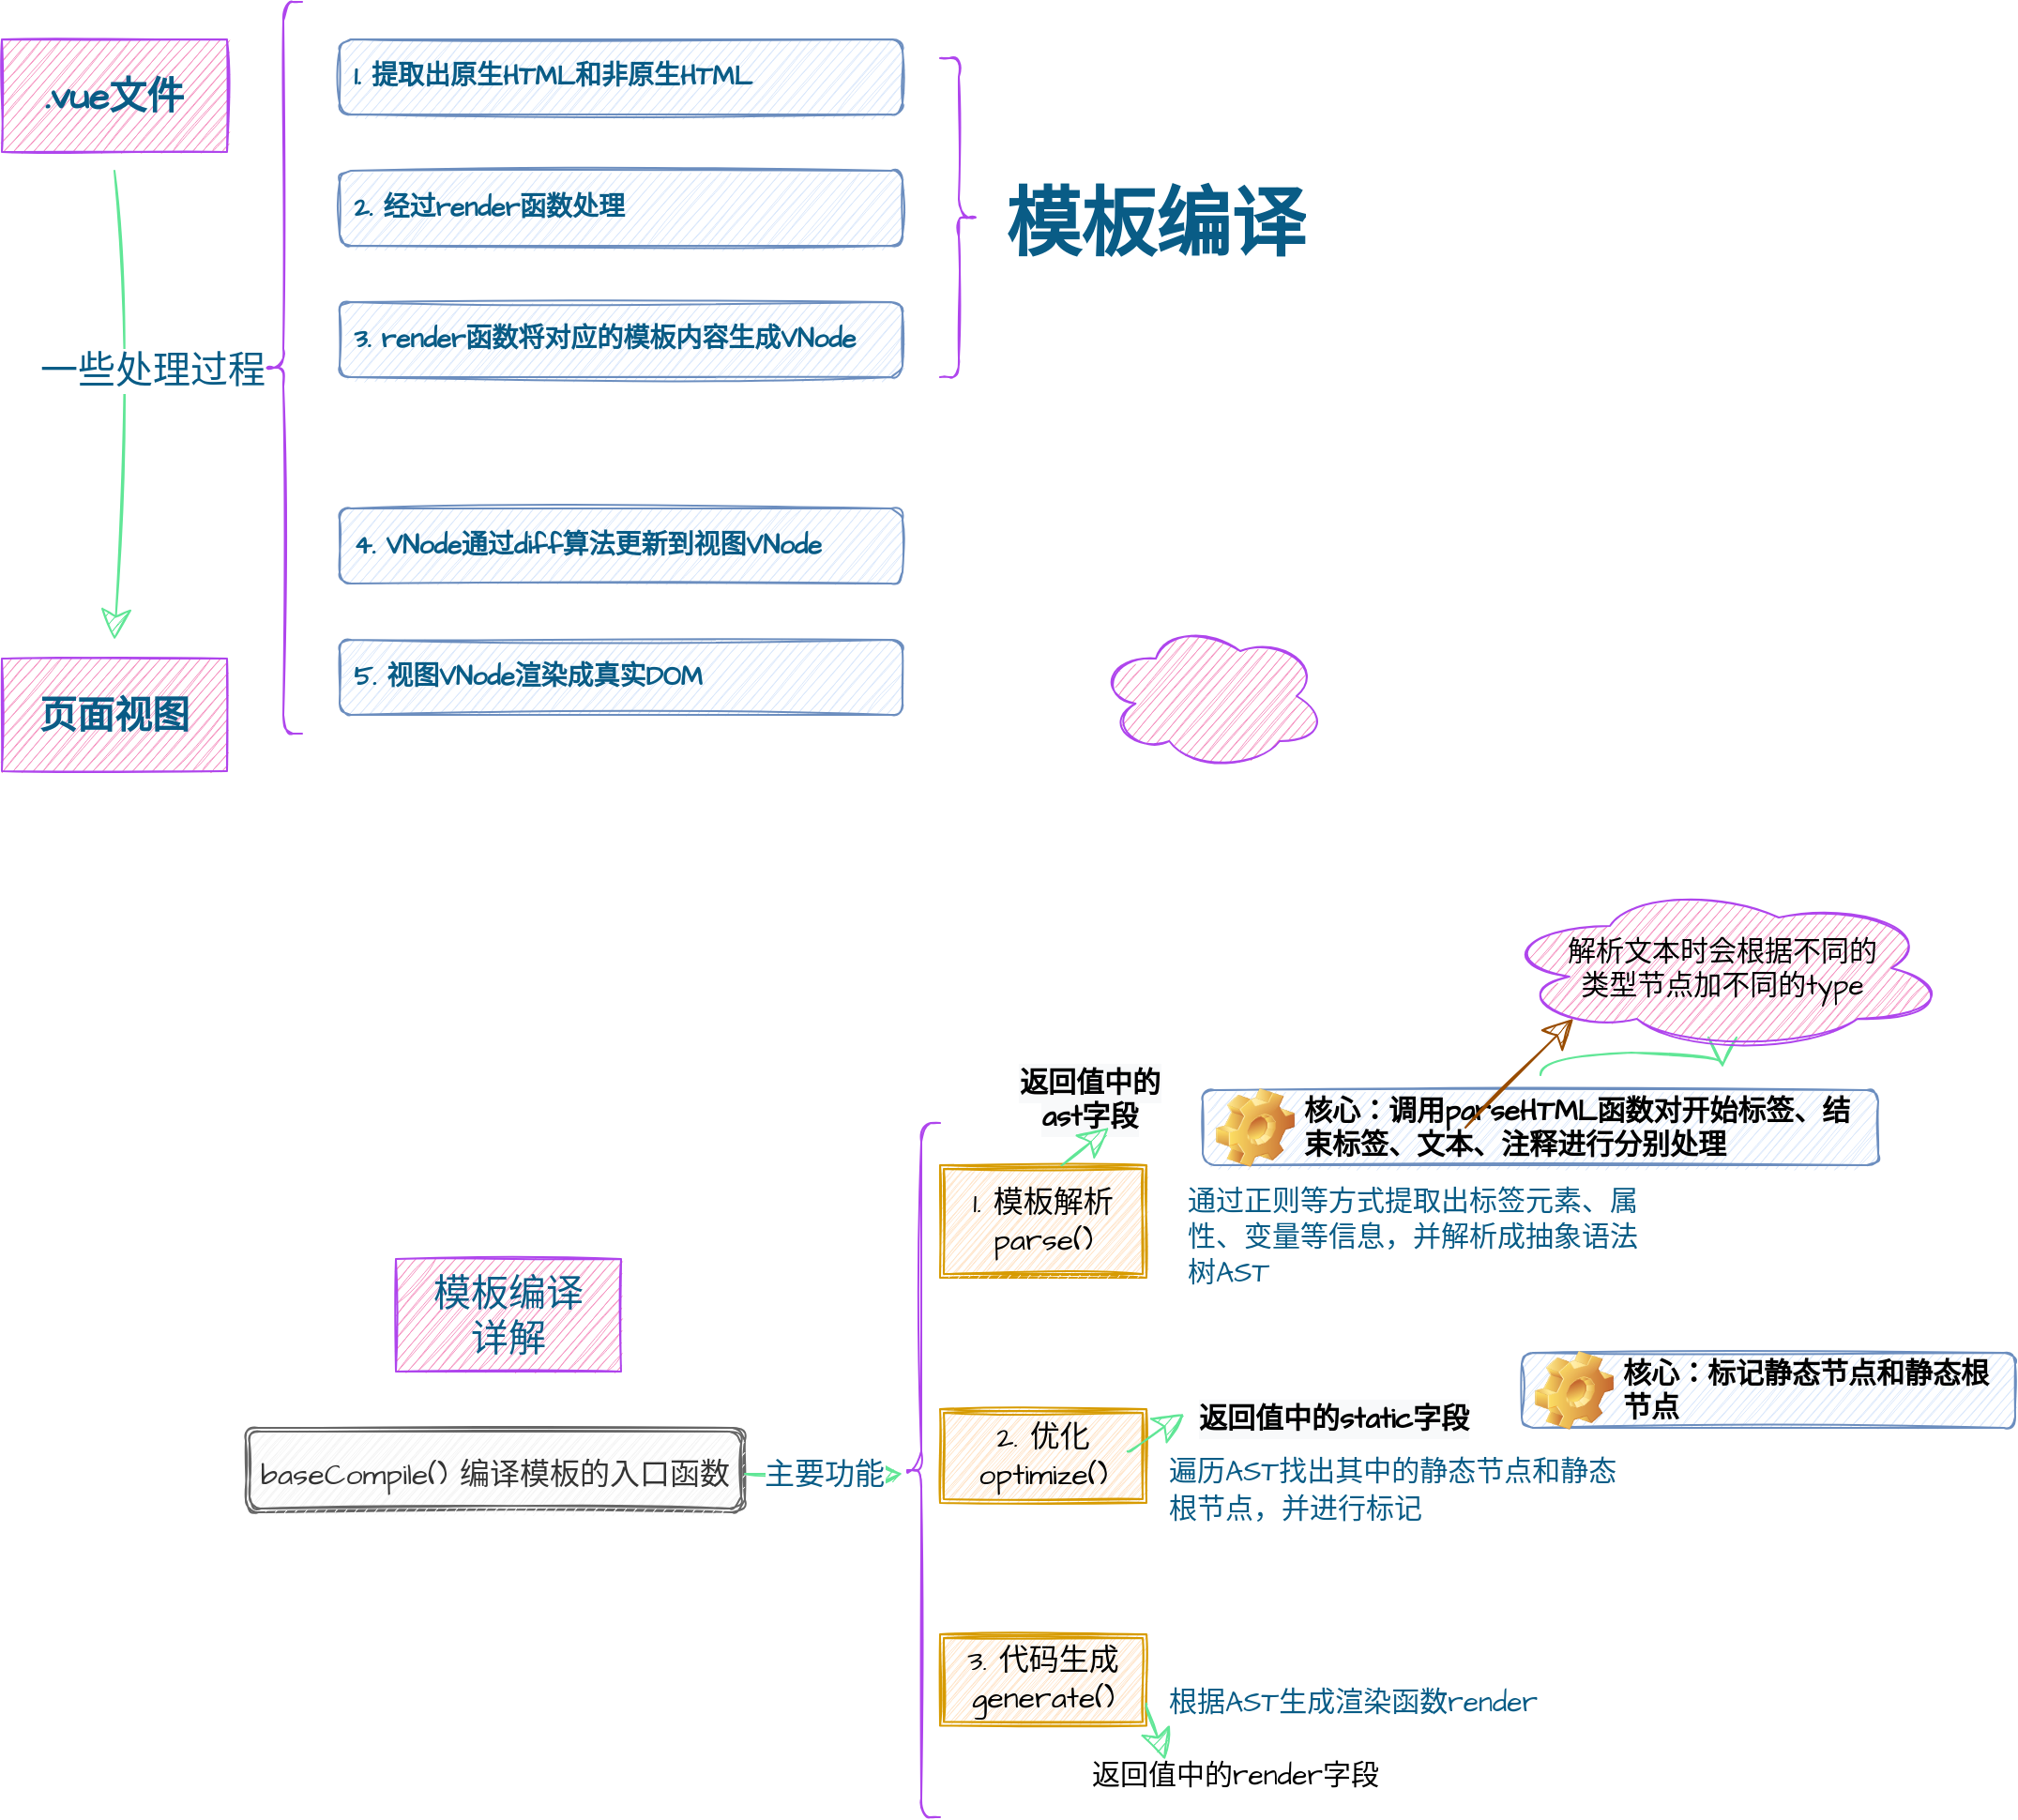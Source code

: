 <mxfile version="20.2.0" type="github">
  <diagram id="NH9Rcd0-bQHnQ1PIjfr9" name="第 1 页">
    <mxGraphModel dx="1051" dy="682" grid="1" gridSize="10" guides="1" tooltips="1" connect="1" arrows="1" fold="1" page="1" pageScale="1" pageWidth="827" pageHeight="1169" math="0" shadow="0">
      <root>
        <mxCell id="0" />
        <mxCell id="1" parent="0" />
        <mxCell id="ZGJbccH_P31ADj-CB3RW-1" value="&lt;b&gt;.vue文件&lt;/b&gt;" style="rounded=0;whiteSpace=wrap;html=1;sketch=1;hachureGap=4;fontFamily=Architects Daughter;fontSource=https%3A%2F%2Ffonts.googleapis.com%2Fcss%3Ffamily%3DArchitects%2BDaughter;fontSize=20;fontColor=#095C86;strokeColor=#AF45ED;fillColor=#F694C1;" vertex="1" parent="1">
          <mxGeometry x="30" y="60" width="120" height="60" as="geometry" />
        </mxCell>
        <mxCell id="ZGJbccH_P31ADj-CB3RW-2" value="&lt;b&gt;页面视图&lt;/b&gt;" style="rounded=0;whiteSpace=wrap;html=1;sketch=1;hachureGap=4;fontFamily=Architects Daughter;fontSource=https%3A%2F%2Ffonts.googleapis.com%2Fcss%3Ffamily%3DArchitects%2BDaughter;fontSize=20;fontColor=#095C86;strokeColor=#AF45ED;fillColor=#F694C1;" vertex="1" parent="1">
          <mxGeometry x="30" y="390" width="120" height="60" as="geometry" />
        </mxCell>
        <mxCell id="ZGJbccH_P31ADj-CB3RW-3" value="" style="endArrow=classic;html=1;rounded=0;sketch=1;hachureGap=4;fontFamily=Architects Daughter;fontSource=https%3A%2F%2Ffonts.googleapis.com%2Fcss%3Ffamily%3DArchitects%2BDaughter;fontSize=16;fontColor=#095C86;startSize=14;endSize=14;sourcePerimeterSpacing=8;targetPerimeterSpacing=8;strokeColor=#60E696;fillColor=#F694C1;curved=1;" edge="1" parent="1">
          <mxGeometry relative="1" as="geometry">
            <mxPoint x="90" y="130" as="sourcePoint" />
            <mxPoint x="90" y="380" as="targetPoint" />
            <Array as="points">
              <mxPoint x="100" y="220" />
            </Array>
          </mxGeometry>
        </mxCell>
        <mxCell id="ZGJbccH_P31ADj-CB3RW-4" value="一些处理过程" style="edgeLabel;resizable=0;html=1;align=center;verticalAlign=middle;sketch=1;hachureGap=4;fontFamily=Architects Daughter;fontSource=https%3A%2F%2Ffonts.googleapis.com%2Fcss%3Ffamily%3DArchitects%2BDaughter;fontSize=20;fontColor=#095C86;strokeColor=#AF45ED;fillColor=#F694C1;" connectable="0" vertex="1" parent="ZGJbccH_P31ADj-CB3RW-3">
          <mxGeometry relative="1" as="geometry">
            <mxPoint x="12" y="-19" as="offset" />
          </mxGeometry>
        </mxCell>
        <mxCell id="ZGJbccH_P31ADj-CB3RW-5" value="" style="shape=curlyBracket;whiteSpace=wrap;html=1;rounded=1;sketch=1;hachureGap=4;fontFamily=Architects Daughter;fontSource=https%3A%2F%2Ffonts.googleapis.com%2Fcss%3Ffamily%3DArchitects%2BDaughter;fontSize=20;fontColor=#095C86;strokeColor=#AF45ED;fillColor=#F694C1;" vertex="1" parent="1">
          <mxGeometry x="170" y="40" width="20" height="390" as="geometry" />
        </mxCell>
        <mxCell id="ZGJbccH_P31ADj-CB3RW-7" value="&lt;span style=&quot;color: rgb(9, 92, 134);&quot;&gt;&lt;b&gt;&amp;nbsp;1. 提取出原生HTML和非原生HTML&lt;/b&gt;&lt;/span&gt;" style="rounded=1;whiteSpace=wrap;html=1;sketch=1;hachureGap=4;fontFamily=Architects Daughter;fontSource=https%3A%2F%2Ffonts.googleapis.com%2Fcss%3Ffamily%3DArchitects%2BDaughter;fontSize=14;strokeColor=#6c8ebf;fillColor=#dae8fc;align=left;" vertex="1" parent="1">
          <mxGeometry x="210" y="60" width="300" height="40" as="geometry" />
        </mxCell>
        <mxCell id="ZGJbccH_P31ADj-CB3RW-8" value="&lt;font color=&quot;#095c86&quot;&gt;&lt;b&gt;&amp;nbsp;2. 经过render函数处理&lt;/b&gt;&lt;/font&gt;" style="rounded=1;whiteSpace=wrap;html=1;sketch=1;hachureGap=4;fontFamily=Architects Daughter;fontSource=https%3A%2F%2Ffonts.googleapis.com%2Fcss%3Ffamily%3DArchitects%2BDaughter;fontSize=14;strokeColor=#6c8ebf;fillColor=#dae8fc;align=left;" vertex="1" parent="1">
          <mxGeometry x="210" y="130" width="300" height="40" as="geometry" />
        </mxCell>
        <mxCell id="ZGJbccH_P31ADj-CB3RW-9" value="&lt;font color=&quot;#095c86&quot;&gt;&lt;b&gt;&amp;nbsp;3. render函数将对应的模板内容生成VNode&lt;/b&gt;&lt;/font&gt;" style="rounded=1;whiteSpace=wrap;html=1;sketch=1;hachureGap=4;fontFamily=Architects Daughter;fontSource=https%3A%2F%2Ffonts.googleapis.com%2Fcss%3Ffamily%3DArchitects%2BDaughter;fontSize=14;strokeColor=#6c8ebf;fillColor=#dae8fc;align=left;" vertex="1" parent="1">
          <mxGeometry x="210" y="200" width="300" height="40" as="geometry" />
        </mxCell>
        <mxCell id="ZGJbccH_P31ADj-CB3RW-10" value="&lt;font color=&quot;#095c86&quot;&gt;&lt;b&gt;&amp;nbsp;4. VNode通过diff算法更新到视图VNode&lt;/b&gt;&lt;/font&gt;" style="rounded=1;whiteSpace=wrap;html=1;sketch=1;hachureGap=4;fontFamily=Architects Daughter;fontSource=https%3A%2F%2Ffonts.googleapis.com%2Fcss%3Ffamily%3DArchitects%2BDaughter;fontSize=14;strokeColor=#6c8ebf;fillColor=#dae8fc;align=left;" vertex="1" parent="1">
          <mxGeometry x="210" y="310" width="300" height="40" as="geometry" />
        </mxCell>
        <mxCell id="ZGJbccH_P31ADj-CB3RW-11" value="&lt;font color=&quot;#095c86&quot;&gt;&lt;b&gt;&amp;nbsp;5. 视图VNode渲染成真实DOM&lt;/b&gt;&lt;/font&gt;" style="rounded=1;whiteSpace=wrap;html=1;sketch=1;hachureGap=4;fontFamily=Architects Daughter;fontSource=https%3A%2F%2Ffonts.googleapis.com%2Fcss%3Ffamily%3DArchitects%2BDaughter;fontSize=14;strokeColor=#6c8ebf;fillColor=#dae8fc;align=left;" vertex="1" parent="1">
          <mxGeometry x="210" y="380" width="300" height="40" as="geometry" />
        </mxCell>
        <mxCell id="ZGJbccH_P31ADj-CB3RW-12" value="" style="shape=curlyBracket;whiteSpace=wrap;html=1;rounded=1;flipH=1;sketch=1;hachureGap=4;fontFamily=Architects Daughter;fontSource=https%3A%2F%2Ffonts.googleapis.com%2Fcss%3Ffamily%3DArchitects%2BDaughter;fontSize=20;fontColor=#095C86;strokeColor=#AF45ED;fillColor=#F694C1;" vertex="1" parent="1">
          <mxGeometry x="530" y="70" width="20" height="170" as="geometry" />
        </mxCell>
        <mxCell id="ZGJbccH_P31ADj-CB3RW-13" value="&lt;h1&gt;模板编译&lt;/h1&gt;" style="text;html=1;strokeColor=none;fillColor=none;spacing=5;spacingTop=-20;whiteSpace=wrap;overflow=hidden;rounded=0;sketch=1;hachureGap=4;fontFamily=Architects Daughter;fontSource=https%3A%2F%2Ffonts.googleapis.com%2Fcss%3Ffamily%3DArchitects%2BDaughter;fontSize=20;fontColor=#095C86;" vertex="1" parent="1">
          <mxGeometry x="560" y="120" width="190" height="60" as="geometry" />
        </mxCell>
        <mxCell id="ZGJbccH_P31ADj-CB3RW-14" value="模板编译&lt;br&gt;详解" style="rounded=0;whiteSpace=wrap;html=1;sketch=1;hachureGap=4;fontFamily=Architects Daughter;fontSource=https%3A%2F%2Ffonts.googleapis.com%2Fcss%3Ffamily%3DArchitects%2BDaughter;fontSize=20;fontColor=#095C86;strokeColor=#AF45ED;fillColor=#F694C1;" vertex="1" parent="1">
          <mxGeometry x="240" y="710" width="120" height="60" as="geometry" />
        </mxCell>
        <mxCell id="ZGJbccH_P31ADj-CB3RW-16" value="&lt;font style=&quot;font-size: 16px;&quot;&gt;baseCompile() 编译模板的入口函数&lt;/font&gt;" style="shape=ext;double=1;rounded=1;whiteSpace=wrap;html=1;sketch=1;hachureGap=4;fontFamily=Architects Daughter;fontSource=https%3A%2F%2Ffonts.googleapis.com%2Fcss%3Ffamily%3DArchitects%2BDaughter;fontSize=20;strokeColor=#666666;fillColor=#f5f5f5;fontColor=#333333;" vertex="1" parent="1">
          <mxGeometry x="160" y="800" width="266" height="45" as="geometry" />
        </mxCell>
        <mxCell id="ZGJbccH_P31ADj-CB3RW-21" value="" style="endArrow=classic;html=1;rounded=0;sketch=1;hachureGap=4;fontFamily=Architects Daughter;fontSource=https%3A%2F%2Ffonts.googleapis.com%2Fcss%3Ffamily%3DArchitects%2BDaughter;fontSize=16;fontColor=#095C86;startSize=14;endSize=14;sourcePerimeterSpacing=8;targetPerimeterSpacing=8;strokeColor=#60E696;fillColor=#F694C1;curved=1;" edge="1" parent="1">
          <mxGeometry relative="1" as="geometry">
            <mxPoint x="426" y="824.5" as="sourcePoint" />
            <mxPoint x="510" y="824.5" as="targetPoint" />
          </mxGeometry>
        </mxCell>
        <mxCell id="ZGJbccH_P31ADj-CB3RW-22" value="主要功能" style="edgeLabel;resizable=0;html=1;align=center;verticalAlign=middle;sketch=1;hachureGap=4;fontFamily=Architects Daughter;fontSource=https%3A%2F%2Ffonts.googleapis.com%2Fcss%3Ffamily%3DArchitects%2BDaughter;fontSize=16;fontColor=#095C86;strokeColor=#AF45ED;fillColor=#F694C1;" connectable="0" vertex="1" parent="ZGJbccH_P31ADj-CB3RW-21">
          <mxGeometry relative="1" as="geometry" />
        </mxCell>
        <mxCell id="ZGJbccH_P31ADj-CB3RW-23" value="" style="shape=curlyBracket;whiteSpace=wrap;html=1;rounded=1;sketch=1;hachureGap=4;fontFamily=Architects Daughter;fontSource=https%3A%2F%2Ffonts.googleapis.com%2Fcss%3Ffamily%3DArchitects%2BDaughter;fontSize=16;fontColor=#095C86;strokeColor=#AF45ED;fillColor=#F694C1;" vertex="1" parent="1">
          <mxGeometry x="510" y="637.5" width="20" height="370" as="geometry" />
        </mxCell>
        <mxCell id="ZGJbccH_P31ADj-CB3RW-26" value="1. 模板解析 parse()" style="shape=ext;double=1;rounded=0;whiteSpace=wrap;html=1;sketch=1;hachureGap=4;fontFamily=Architects Daughter;fontSource=https%3A%2F%2Ffonts.googleapis.com%2Fcss%3Ffamily%3DArchitects%2BDaughter;fontSize=16;strokeColor=#d79b00;fillColor=#ffe6cc;" vertex="1" parent="1">
          <mxGeometry x="530" y="660" width="110" height="60" as="geometry" />
        </mxCell>
        <mxCell id="ZGJbccH_P31ADj-CB3RW-27" value="2. 优化 optimize()" style="shape=ext;double=1;rounded=0;whiteSpace=wrap;html=1;sketch=1;hachureGap=4;fontFamily=Architects Daughter;fontSource=https%3A%2F%2Ffonts.googleapis.com%2Fcss%3Ffamily%3DArchitects%2BDaughter;fontSize=16;strokeColor=#d79b00;fillColor=#ffe6cc;" vertex="1" parent="1">
          <mxGeometry x="530" y="790" width="110" height="50" as="geometry" />
        </mxCell>
        <mxCell id="ZGJbccH_P31ADj-CB3RW-28" value="3. 代码生成&lt;br&gt;generate()" style="shape=ext;double=1;rounded=0;whiteSpace=wrap;html=1;sketch=1;hachureGap=4;fontFamily=Architects Daughter;fontSource=https%3A%2F%2Ffonts.googleapis.com%2Fcss%3Ffamily%3DArchitects%2BDaughter;fontSize=16;strokeColor=#d79b00;fillColor=#ffe6cc;" vertex="1" parent="1">
          <mxGeometry x="530" y="910" width="110" height="48.75" as="geometry" />
        </mxCell>
        <mxCell id="ZGJbccH_P31ADj-CB3RW-29" value="&lt;font style=&quot;font-size: 15px;&quot;&gt;通过正则等方式提取出标签元素、属性、变量等信息，并解析成抽象语法树AST&lt;/font&gt;" style="text;html=1;strokeColor=none;fillColor=none;align=left;verticalAlign=middle;whiteSpace=wrap;rounded=0;sketch=1;hachureGap=4;fontFamily=Architects Daughter;fontSource=https%3A%2F%2Ffonts.googleapis.com%2Fcss%3Ffamily%3DArchitects%2BDaughter;fontSize=16;fontColor=#095C86;" vertex="1" parent="1">
          <mxGeometry x="660" y="685" width="250" height="25" as="geometry" />
        </mxCell>
        <mxCell id="ZGJbccH_P31ADj-CB3RW-31" value="&lt;font style=&quot;font-size: 15px;&quot;&gt;遍历AST找出其中的静态节点和静态根节点，并进行标记&lt;/font&gt;" style="text;html=1;strokeColor=none;fillColor=none;align=left;verticalAlign=middle;whiteSpace=wrap;rounded=0;sketch=1;hachureGap=4;fontFamily=Architects Daughter;fontSource=https%3A%2F%2Ffonts.googleapis.com%2Fcss%3Ffamily%3DArchitects%2BDaughter;fontSize=16;fontColor=#095C86;" vertex="1" parent="1">
          <mxGeometry x="650" y="820" width="250" height="25" as="geometry" />
        </mxCell>
        <mxCell id="ZGJbccH_P31ADj-CB3RW-33" value="&lt;span style=&quot;font-size: 15px;&quot;&gt;根据AST生成渲染函数render&lt;/span&gt;" style="text;html=1;strokeColor=none;fillColor=none;align=left;verticalAlign=middle;whiteSpace=wrap;rounded=0;sketch=1;hachureGap=4;fontFamily=Architects Daughter;fontSource=https%3A%2F%2Ffonts.googleapis.com%2Fcss%3Ffamily%3DArchitects%2BDaughter;fontSize=16;fontColor=#095C86;" vertex="1" parent="1">
          <mxGeometry x="650" y="933.75" width="250" height="25" as="geometry" />
        </mxCell>
        <mxCell id="ZGJbccH_P31ADj-CB3RW-37" value="&lt;span style=&quot;color: rgb(0, 0, 0); font-family: &amp;quot;Architects Daughter&amp;quot;; font-size: 15px; font-style: normal; font-variant-ligatures: normal; font-variant-caps: normal; font-weight: 700; letter-spacing: normal; orphans: 2; text-align: left; text-indent: 0px; text-transform: none; widows: 2; word-spacing: 0px; -webkit-text-stroke-width: 0px; background-color: rgb(248, 249, 250); text-decoration-thickness: initial; text-decoration-style: initial; text-decoration-color: initial; float: none; display: inline !important;&quot;&gt;返回值中的ast字段&lt;/span&gt;" style="text;html=1;strokeColor=none;fillColor=none;align=center;verticalAlign=middle;whiteSpace=wrap;rounded=0;sketch=1;hachureGap=4;fontFamily=Architects Daughter;fontSource=https%3A%2F%2Ffonts.googleapis.com%2Fcss%3Ffamily%3DArchitects%2BDaughter;fontSize=15;fontColor=#095C86;" vertex="1" parent="1">
          <mxGeometry x="570" y="610" width="80" height="30" as="geometry" />
        </mxCell>
        <mxCell id="ZGJbccH_P31ADj-CB3RW-38" value="" style="endArrow=classic;html=1;rounded=0;sketch=1;hachureGap=4;fontFamily=Architects Daughter;fontSource=https%3A%2F%2Ffonts.googleapis.com%2Fcss%3Ffamily%3DArchitects%2BDaughter;fontSize=15;fontColor=#095C86;startSize=14;endSize=14;sourcePerimeterSpacing=8;targetPerimeterSpacing=8;strokeColor=#60E696;fillColor=#F694C1;curved=1;" edge="1" parent="1">
          <mxGeometry width="50" height="50" relative="1" as="geometry">
            <mxPoint x="595" y="660" as="sourcePoint" />
            <mxPoint x="620" y="640" as="targetPoint" />
          </mxGeometry>
        </mxCell>
        <mxCell id="ZGJbccH_P31ADj-CB3RW-39" value="&lt;span style=&quot;color: rgb(0, 0, 0); font-family: &amp;quot;Architects Daughter&amp;quot;; font-size: 15px; font-style: normal; font-variant-ligatures: normal; font-variant-caps: normal; font-weight: 700; letter-spacing: normal; orphans: 2; text-align: left; text-indent: 0px; text-transform: none; widows: 2; word-spacing: 0px; -webkit-text-stroke-width: 0px; background-color: rgb(248, 249, 250); text-decoration-thickness: initial; text-decoration-style: initial; text-decoration-color: initial; float: none; display: inline !important;&quot;&gt;返回值中的static字段&lt;/span&gt;" style="text;html=1;strokeColor=none;fillColor=none;align=center;verticalAlign=middle;whiteSpace=wrap;rounded=0;sketch=1;hachureGap=4;fontFamily=Architects Daughter;fontSource=https%3A%2F%2Ffonts.googleapis.com%2Fcss%3Ffamily%3DArchitects%2BDaughter;fontSize=15;fontColor=#095C86;" vertex="1" parent="1">
          <mxGeometry x="660" y="780" width="160" height="30" as="geometry" />
        </mxCell>
        <mxCell id="ZGJbccH_P31ADj-CB3RW-41" value="" style="endArrow=classic;html=1;rounded=0;sketch=1;hachureGap=4;fontFamily=Architects Daughter;fontSource=https%3A%2F%2Ffonts.googleapis.com%2Fcss%3Ffamily%3DArchitects%2BDaughter;fontSize=15;fontColor=#095C86;startSize=14;endSize=14;sourcePerimeterSpacing=8;targetPerimeterSpacing=8;strokeColor=#60E696;fillColor=#F694C1;curved=1;" edge="1" parent="1">
          <mxGeometry width="50" height="50" relative="1" as="geometry">
            <mxPoint x="630" y="812.5" as="sourcePoint" />
            <mxPoint x="660" y="792.5" as="targetPoint" />
          </mxGeometry>
        </mxCell>
        <mxCell id="ZGJbccH_P31ADj-CB3RW-42" value="&lt;font color=&quot;#000000&quot;&gt;返回值中的render字段&lt;/font&gt;" style="text;html=1;strokeColor=none;fillColor=none;align=center;verticalAlign=middle;whiteSpace=wrap;rounded=0;sketch=1;hachureGap=4;fontFamily=Architects Daughter;fontSource=https%3A%2F%2Ffonts.googleapis.com%2Fcss%3Ffamily%3DArchitects%2BDaughter;fontSize=15;fontColor=#095C86;" vertex="1" parent="1">
          <mxGeometry x="605" y="970" width="165" height="30" as="geometry" />
        </mxCell>
        <mxCell id="ZGJbccH_P31ADj-CB3RW-43" value="" style="endArrow=classic;html=1;rounded=0;sketch=1;hachureGap=4;fontFamily=Architects Daughter;fontSource=https%3A%2F%2Ffonts.googleapis.com%2Fcss%3Ffamily%3DArchitects%2BDaughter;fontSize=15;fontColor=#000000;startSize=14;endSize=14;sourcePerimeterSpacing=8;targetPerimeterSpacing=8;strokeColor=#60E696;fillColor=#F694C1;curved=1;" edge="1" parent="1">
          <mxGeometry width="50" height="50" relative="1" as="geometry">
            <mxPoint x="640" y="946.88" as="sourcePoint" />
            <mxPoint x="650" y="976.88" as="targetPoint" />
          </mxGeometry>
        </mxCell>
        <mxCell id="ZGJbccH_P31ADj-CB3RW-44" value="" style="ellipse;shape=cloud;whiteSpace=wrap;html=1;sketch=1;hachureGap=4;fontFamily=Architects Daughter;fontSource=https%3A%2F%2Ffonts.googleapis.com%2Fcss%3Ffamily%3DArchitects%2BDaughter;fontSize=15;fontColor=#000000;strokeColor=#AF45ED;fillColor=#F694C1;" vertex="1" parent="1">
          <mxGeometry x="615" y="370" width="120" height="80" as="geometry" />
        </mxCell>
        <mxCell id="ZGJbccH_P31ADj-CB3RW-55" value="" style="edgeStyle=orthogonalEdgeStyle;curved=1;rounded=0;sketch=1;hachureGap=4;orthogonalLoop=1;jettySize=auto;html=1;fontFamily=Architects Daughter;fontSource=https%3A%2F%2Ffonts.googleapis.com%2Fcss%3Ffamily%3DArchitects%2BDaughter;fontSize=15;fontColor=#000000;endArrow=open;startSize=14;endSize=14;sourcePerimeterSpacing=8;targetPerimeterSpacing=8;strokeColor=#60E696;fillColor=#F694C1;" edge="1" parent="1" source="ZGJbccH_P31ADj-CB3RW-52" target="ZGJbccH_P31ADj-CB3RW-53">
          <mxGeometry relative="1" as="geometry" />
        </mxCell>
        <mxCell id="ZGJbccH_P31ADj-CB3RW-52" value="核心：调用parseHTML函数对开始标签、结束标签、文本、注释进行分别处理" style="label;whiteSpace=wrap;html=1;image=img/clipart/Gear_128x128.png;sketch=1;hachureGap=4;fontFamily=Architects Daughter;fontSource=https%3A%2F%2Ffonts.googleapis.com%2Fcss%3Ffamily%3DArchitects%2BDaughter;fontSize=15;strokeColor=#6c8ebf;fillColor=#dae8fc;" vertex="1" parent="1">
          <mxGeometry x="670" y="620" width="360" height="40" as="geometry" />
        </mxCell>
        <mxCell id="ZGJbccH_P31ADj-CB3RW-53" value="解析文本时会根据不同的&lt;br&gt;类型节点加不同的type" style="ellipse;shape=cloud;whiteSpace=wrap;html=1;sketch=1;hachureGap=4;fontFamily=Architects Daughter;fontSource=https%3A%2F%2Ffonts.googleapis.com%2Fcss%3Ffamily%3DArchitects%2BDaughter;fontSize=15;fontColor=#000000;strokeColor=#AF45ED;fillColor=#F694C1;" vertex="1" parent="1">
          <mxGeometry x="827" y="510" width="240" height="90" as="geometry" />
        </mxCell>
        <mxCell id="ZGJbccH_P31ADj-CB3RW-54" value="" style="endArrow=classic;html=1;rounded=0;sketch=1;hachureGap=4;fontFamily=Architects Daughter;fontSource=https%3A%2F%2Ffonts.googleapis.com%2Fcss%3Ffamily%3DArchitects%2BDaughter;fontSize=15;fontColor=#000000;startSize=14;endSize=14;sourcePerimeterSpacing=8;targetPerimeterSpacing=8;strokeColor=#994C00;fillColor=#F694C1;curved=1;entryX=0.169;entryY=0.799;entryDx=0;entryDy=0;entryPerimeter=0;" edge="1" parent="1" target="ZGJbccH_P31ADj-CB3RW-53">
          <mxGeometry width="50" height="50" relative="1" as="geometry">
            <mxPoint x="810" y="640" as="sourcePoint" />
            <mxPoint x="860" y="590" as="targetPoint" />
            <Array as="points">
              <mxPoint x="840" y="610" />
            </Array>
          </mxGeometry>
        </mxCell>
        <mxCell id="ZGJbccH_P31ADj-CB3RW-56" value="核心：标记静态节点和静态根节点" style="label;whiteSpace=wrap;html=1;image=img/clipart/Gear_128x128.png;sketch=1;hachureGap=4;fontFamily=Architects Daughter;fontSource=https%3A%2F%2Ffonts.googleapis.com%2Fcss%3Ffamily%3DArchitects%2BDaughter;fontSize=15;strokeColor=#6c8ebf;fillColor=#dae8fc;" vertex="1" parent="1">
          <mxGeometry x="840" y="760" width="263" height="40" as="geometry" />
        </mxCell>
      </root>
    </mxGraphModel>
  </diagram>
</mxfile>
